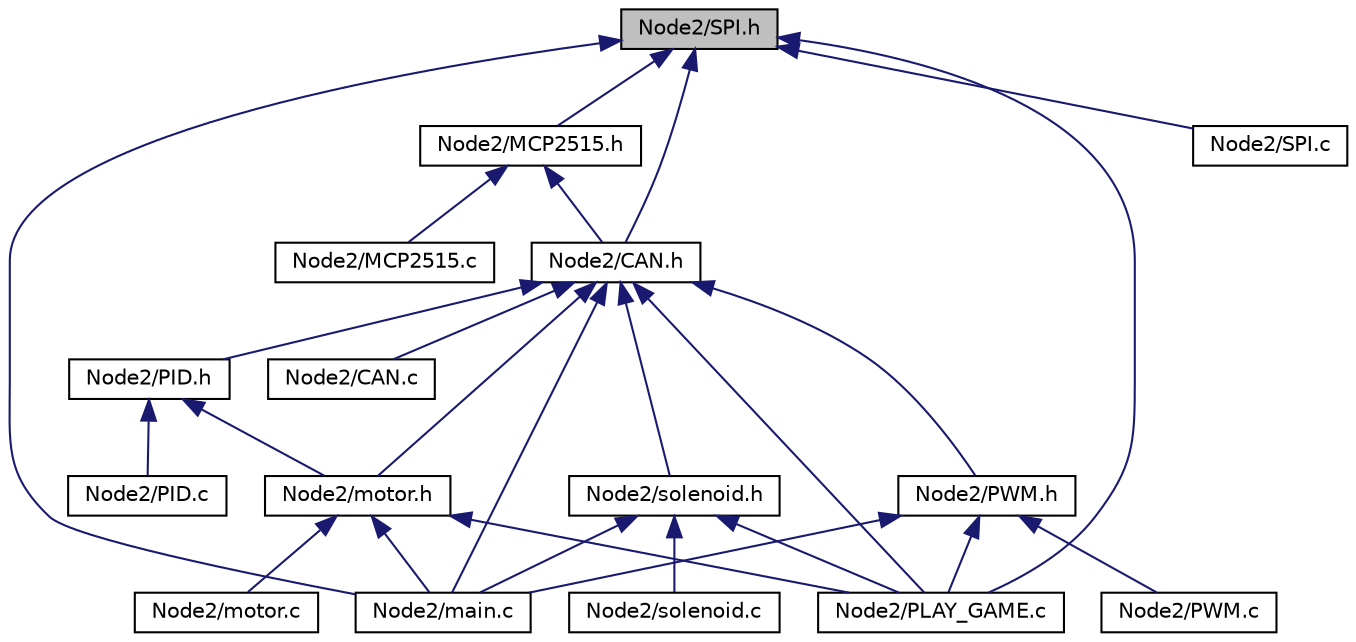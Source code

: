 digraph "Node2/SPI.h"
{
  edge [fontname="Helvetica",fontsize="10",labelfontname="Helvetica",labelfontsize="10"];
  node [fontname="Helvetica",fontsize="10",shape=record];
  Node1 [label="Node2/SPI.h",height=0.2,width=0.4,color="black", fillcolor="grey75", style="filled", fontcolor="black"];
  Node1 -> Node2 [dir="back",color="midnightblue",fontsize="10",style="solid",fontname="Helvetica"];
  Node2 [label="Node2/MCP2515.h",height=0.2,width=0.4,color="black", fillcolor="white", style="filled",URL="$_node2_2_m_c_p2515_8h.html"];
  Node2 -> Node3 [dir="back",color="midnightblue",fontsize="10",style="solid",fontname="Helvetica"];
  Node3 [label="Node2/CAN.h",height=0.2,width=0.4,color="black", fillcolor="white", style="filled",URL="$_node2_2_c_a_n_8h.html"];
  Node3 -> Node4 [dir="back",color="midnightblue",fontsize="10",style="solid",fontname="Helvetica"];
  Node4 [label="Node2/CAN.c",height=0.2,width=0.4,color="black", fillcolor="white", style="filled",URL="$_node2_2_c_a_n_8c.html"];
  Node3 -> Node5 [dir="back",color="midnightblue",fontsize="10",style="solid",fontname="Helvetica"];
  Node5 [label="Node2/main.c",height=0.2,width=0.4,color="black", fillcolor="white", style="filled",URL="$_node2_2main_8c.html"];
  Node3 -> Node6 [dir="back",color="midnightblue",fontsize="10",style="solid",fontname="Helvetica"];
  Node6 [label="Node2/PWM.h",height=0.2,width=0.4,color="black", fillcolor="white", style="filled",URL="$_p_w_m_8h.html",tooltip="Header file for the PWM. "];
  Node6 -> Node5 [dir="back",color="midnightblue",fontsize="10",style="solid",fontname="Helvetica"];
  Node6 -> Node7 [dir="back",color="midnightblue",fontsize="10",style="solid",fontname="Helvetica"];
  Node7 [label="Node2/PLAY_GAME.c",height=0.2,width=0.4,color="black", fillcolor="white", style="filled",URL="$_p_l_a_y___g_a_m_e_8c.html",tooltip="C-file for playing the Ping-Pong game. "];
  Node6 -> Node8 [dir="back",color="midnightblue",fontsize="10",style="solid",fontname="Helvetica"];
  Node8 [label="Node2/PWM.c",height=0.2,width=0.4,color="black", fillcolor="white", style="filled",URL="$_p_w_m_8c.html",tooltip="c-file for the PWM "];
  Node3 -> Node9 [dir="back",color="midnightblue",fontsize="10",style="solid",fontname="Helvetica"];
  Node9 [label="Node2/PID.h",height=0.2,width=0.4,color="black", fillcolor="white", style="filled",URL="$_p_i_d_8h.html",tooltip="Header-file for creating and using a PID-controller on the motor movement. "];
  Node9 -> Node10 [dir="back",color="midnightblue",fontsize="10",style="solid",fontname="Helvetica"];
  Node10 [label="Node2/motor.h",height=0.2,width=0.4,color="black", fillcolor="white", style="filled",URL="$motor_8h.html",tooltip="Header-file for controlling the speed of the motor. "];
  Node10 -> Node5 [dir="back",color="midnightblue",fontsize="10",style="solid",fontname="Helvetica"];
  Node10 -> Node11 [dir="back",color="midnightblue",fontsize="10",style="solid",fontname="Helvetica"];
  Node11 [label="Node2/motor.c",height=0.2,width=0.4,color="black", fillcolor="white", style="filled",URL="$motor_8c.html",tooltip="c-file for controlling the speed of the motor "];
  Node10 -> Node7 [dir="back",color="midnightblue",fontsize="10",style="solid",fontname="Helvetica"];
  Node9 -> Node12 [dir="back",color="midnightblue",fontsize="10",style="solid",fontname="Helvetica"];
  Node12 [label="Node2/PID.c",height=0.2,width=0.4,color="black", fillcolor="white", style="filled",URL="$_p_i_d_8c.html",tooltip="C-file for creating and using a PID-controller on the motor movement. "];
  Node3 -> Node10 [dir="back",color="midnightblue",fontsize="10",style="solid",fontname="Helvetica"];
  Node3 -> Node13 [dir="back",color="midnightblue",fontsize="10",style="solid",fontname="Helvetica"];
  Node13 [label="Node2/solenoid.h",height=0.2,width=0.4,color="black", fillcolor="white", style="filled",URL="$solenoid_8h.html",tooltip="Header-file for controlling the solenoid. "];
  Node13 -> Node5 [dir="back",color="midnightblue",fontsize="10",style="solid",fontname="Helvetica"];
  Node13 -> Node7 [dir="back",color="midnightblue",fontsize="10",style="solid",fontname="Helvetica"];
  Node13 -> Node14 [dir="back",color="midnightblue",fontsize="10",style="solid",fontname="Helvetica"];
  Node14 [label="Node2/solenoid.c",height=0.2,width=0.4,color="black", fillcolor="white", style="filled",URL="$solenoid_8c.html",tooltip="c-file for controlling the solenoid. "];
  Node3 -> Node7 [dir="back",color="midnightblue",fontsize="10",style="solid",fontname="Helvetica"];
  Node2 -> Node15 [dir="back",color="midnightblue",fontsize="10",style="solid",fontname="Helvetica"];
  Node15 [label="Node2/MCP2515.c",height=0.2,width=0.4,color="black", fillcolor="white", style="filled",URL="$_node2_2_m_c_p2515_8c.html"];
  Node1 -> Node3 [dir="back",color="midnightblue",fontsize="10",style="solid",fontname="Helvetica"];
  Node1 -> Node5 [dir="back",color="midnightblue",fontsize="10",style="solid",fontname="Helvetica"];
  Node1 -> Node7 [dir="back",color="midnightblue",fontsize="10",style="solid",fontname="Helvetica"];
  Node1 -> Node16 [dir="back",color="midnightblue",fontsize="10",style="solid",fontname="Helvetica"];
  Node16 [label="Node2/SPI.c",height=0.2,width=0.4,color="black", fillcolor="white", style="filled",URL="$_node2_2_s_p_i_8c.html"];
}
